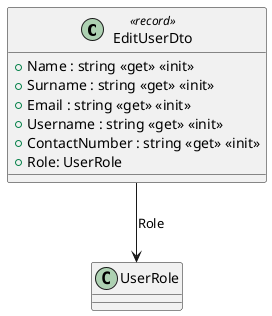 @startuml
class EditUserDto <<record>> {
    + Name : string <<get>> <<init>>
    + Surname : string <<get>> <<init>>
    + Email : string <<get>> <<init>>
    + Username : string <<get>> <<init>>
    + ContactNumber : string <<get>> <<init>>
    + Role: UserRole
}
EditUserDto --> UserRole : "Role"
@enduml
